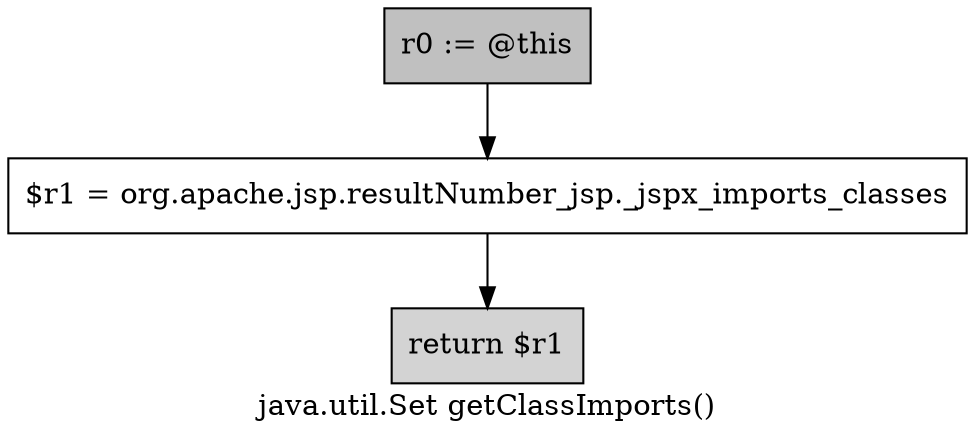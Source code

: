 digraph "java.util.Set getClassImports()" {
    label="java.util.Set getClassImports()";
    node [shape=box];
    "0" [style=filled,fillcolor=gray,label="r0 := @this",];
    "1" [label="$r1 = org.apache.jsp.resultNumber_jsp._jspx_imports_classes",];
    "0"->"1";
    "2" [style=filled,fillcolor=lightgray,label="return $r1",];
    "1"->"2";
}
